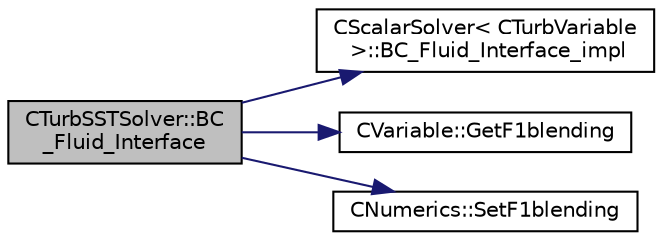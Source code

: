 digraph "CTurbSSTSolver::BC_Fluid_Interface"
{
 // LATEX_PDF_SIZE
  edge [fontname="Helvetica",fontsize="10",labelfontname="Helvetica",labelfontsize="10"];
  node [fontname="Helvetica",fontsize="10",shape=record];
  rankdir="LR";
  Node1 [label="CTurbSSTSolver::BC\l_Fluid_Interface",height=0.2,width=0.4,color="black", fillcolor="grey75", style="filled", fontcolor="black",tooltip="Impose the fluid interface boundary condition using tranfer data."];
  Node1 -> Node2 [color="midnightblue",fontsize="10",style="solid",fontname="Helvetica"];
  Node2 [label="CScalarSolver\< CTurbVariable\l \>::BC_Fluid_Interface_impl",height=0.2,width=0.4,color="black", fillcolor="white", style="filled",URL="$classCScalarSolver.html#a72b57a00685a9745cd20e1ee5294c31d",tooltip="Generic implementation of the fluid interface boundary condition for scalar solvers."];
  Node1 -> Node3 [color="midnightblue",fontsize="10",style="solid",fontname="Helvetica"];
  Node3 [label="CVariable::GetF1blending",height=0.2,width=0.4,color="black", fillcolor="white", style="filled",URL="$classCVariable.html#a8917b262cfd00020b568078370fe914a",tooltip="Get the first blending function of the SST model."];
  Node1 -> Node4 [color="midnightblue",fontsize="10",style="solid",fontname="Helvetica"];
  Node4 [label="CNumerics::SetF1blending",height=0.2,width=0.4,color="black", fillcolor="white", style="filled",URL="$classCNumerics.html#a24166c99ca7f8f2d66e957a15519e7a1",tooltip="Set the value of the first blending function."];
}
